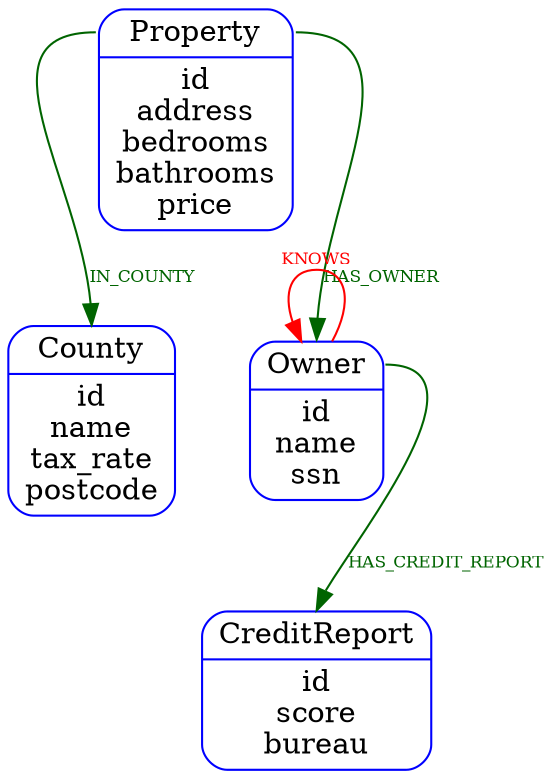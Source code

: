 digraph diag {
  node [shape=Mrecord, color=Blue];
  edge [fontcolor=darkgreen, color=darkgreen,fontsize=8];
  nodesep=0.5;

  Property [label="{<f0> Property|<f1> id\naddress\nbedrooms\nbathrooms\nprice}"];
  County [label="{<f0> County|<f1> id\nname\ntax_rate\npostcode}"];
  Owner [label="{<f0> Owner|<f1> id\nname\nssn}"];
  CreditReport [label="{<f0> CreditReport|<f1> id\nscore\nbureau}"];

  Property:f0 -> County:f0 [label=IN_COUNTY];
  Property:f0 -> Owner:f0 [label=HAS_OWNER];
  Owner:f0 -> CreditReport:f0 [label=HAS_CREDIT_REPORT];
  Owner:f0 -> Owner:f0 [label=KNOWS,color=red, fontcolor=red];
}
